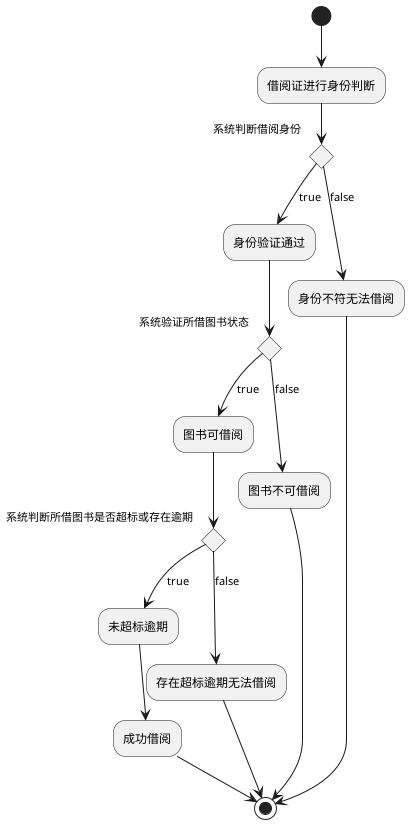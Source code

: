 @startuml
(*) -->借阅证进行身份判断
if "系统判断借阅身份" then
-->[true]"身份验证通过"

if"系统验证所借图书状态" then
-->[true]"图书可借阅"

if"系统判断所借图书是否超标或存在逾期" then
-->[true]"未超标逾期"
-->"成功借阅"
-->(*)

else
-->[false]"存在超标逾期无法借阅"
-->(*)

endif

else
-->[false]"图书不可借阅"
--> (*)
endif

else
-->[false]"身份不符无法借阅"
-->(*)
endif
@enduml